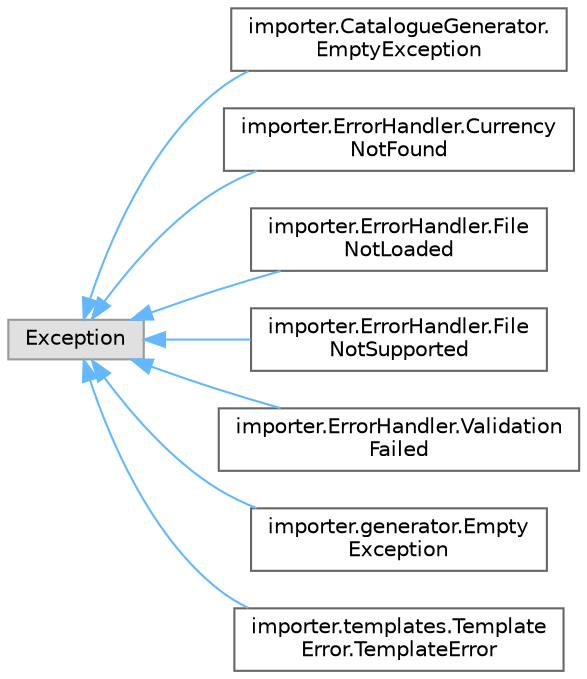 digraph "Graphical Class Hierarchy"
{
 // LATEX_PDF_SIZE
  bgcolor="transparent";
  edge [fontname=Helvetica,fontsize=10,labelfontname=Helvetica,labelfontsize=10];
  node [fontname=Helvetica,fontsize=10,shape=box,height=0.2,width=0.4];
  rankdir="LR";
  Node0 [id="Node000000",label="Exception",height=0.2,width=0.4,color="grey60", fillcolor="#E0E0E0", style="filled",tooltip=" "];
  Node0 -> Node1 [id="edge1_Node000000_Node000001",dir="back",color="steelblue1",style="solid",tooltip=" "];
  Node1 [id="Node000001",label="importer.CatalogueGenerator.\lEmptyException",height=0.2,width=0.4,color="grey40", fillcolor="white", style="filled",URL="$classimporter_1_1_catalogue_generator_1_1_empty_exception.html",tooltip=" "];
  Node0 -> Node2 [id="edge2_Node000000_Node000002",dir="back",color="steelblue1",style="solid",tooltip=" "];
  Node2 [id="Node000002",label="importer.ErrorHandler.Currency\lNotFound",height=0.2,width=0.4,color="grey40", fillcolor="white", style="filled",URL="$classimporter_1_1_error_handler_1_1_currency_not_found.html",tooltip=" "];
  Node0 -> Node3 [id="edge3_Node000000_Node000003",dir="back",color="steelblue1",style="solid",tooltip=" "];
  Node3 [id="Node000003",label="importer.ErrorHandler.File\lNotLoaded",height=0.2,width=0.4,color="grey40", fillcolor="white", style="filled",URL="$classimporter_1_1_error_handler_1_1_file_not_loaded.html",tooltip=" "];
  Node0 -> Node4 [id="edge4_Node000000_Node000004",dir="back",color="steelblue1",style="solid",tooltip=" "];
  Node4 [id="Node000004",label="importer.ErrorHandler.File\lNotSupported",height=0.2,width=0.4,color="grey40", fillcolor="white", style="filled",URL="$classimporter_1_1_error_handler_1_1_file_not_supported.html",tooltip=" "];
  Node0 -> Node5 [id="edge5_Node000000_Node000005",dir="back",color="steelblue1",style="solid",tooltip=" "];
  Node5 [id="Node000005",label="importer.ErrorHandler.Validation\lFailed",height=0.2,width=0.4,color="grey40", fillcolor="white", style="filled",URL="$classimporter_1_1_error_handler_1_1_validation_failed.html",tooltip=" "];
  Node0 -> Node6 [id="edge6_Node000000_Node000006",dir="back",color="steelblue1",style="solid",tooltip=" "];
  Node6 [id="Node000006",label="importer.generator.Empty\lException",height=0.2,width=0.4,color="grey40", fillcolor="white", style="filled",URL="$classimporter_1_1generator_1_1_empty_exception.html",tooltip=" "];
  Node0 -> Node7 [id="edge7_Node000000_Node000007",dir="back",color="steelblue1",style="solid",tooltip=" "];
  Node7 [id="Node000007",label="importer.templates.Template\lError.TemplateError",height=0.2,width=0.4,color="grey40", fillcolor="white", style="filled",URL="$classimporter_1_1templates_1_1_template_error_1_1_template_error.html",tooltip=" "];
}
